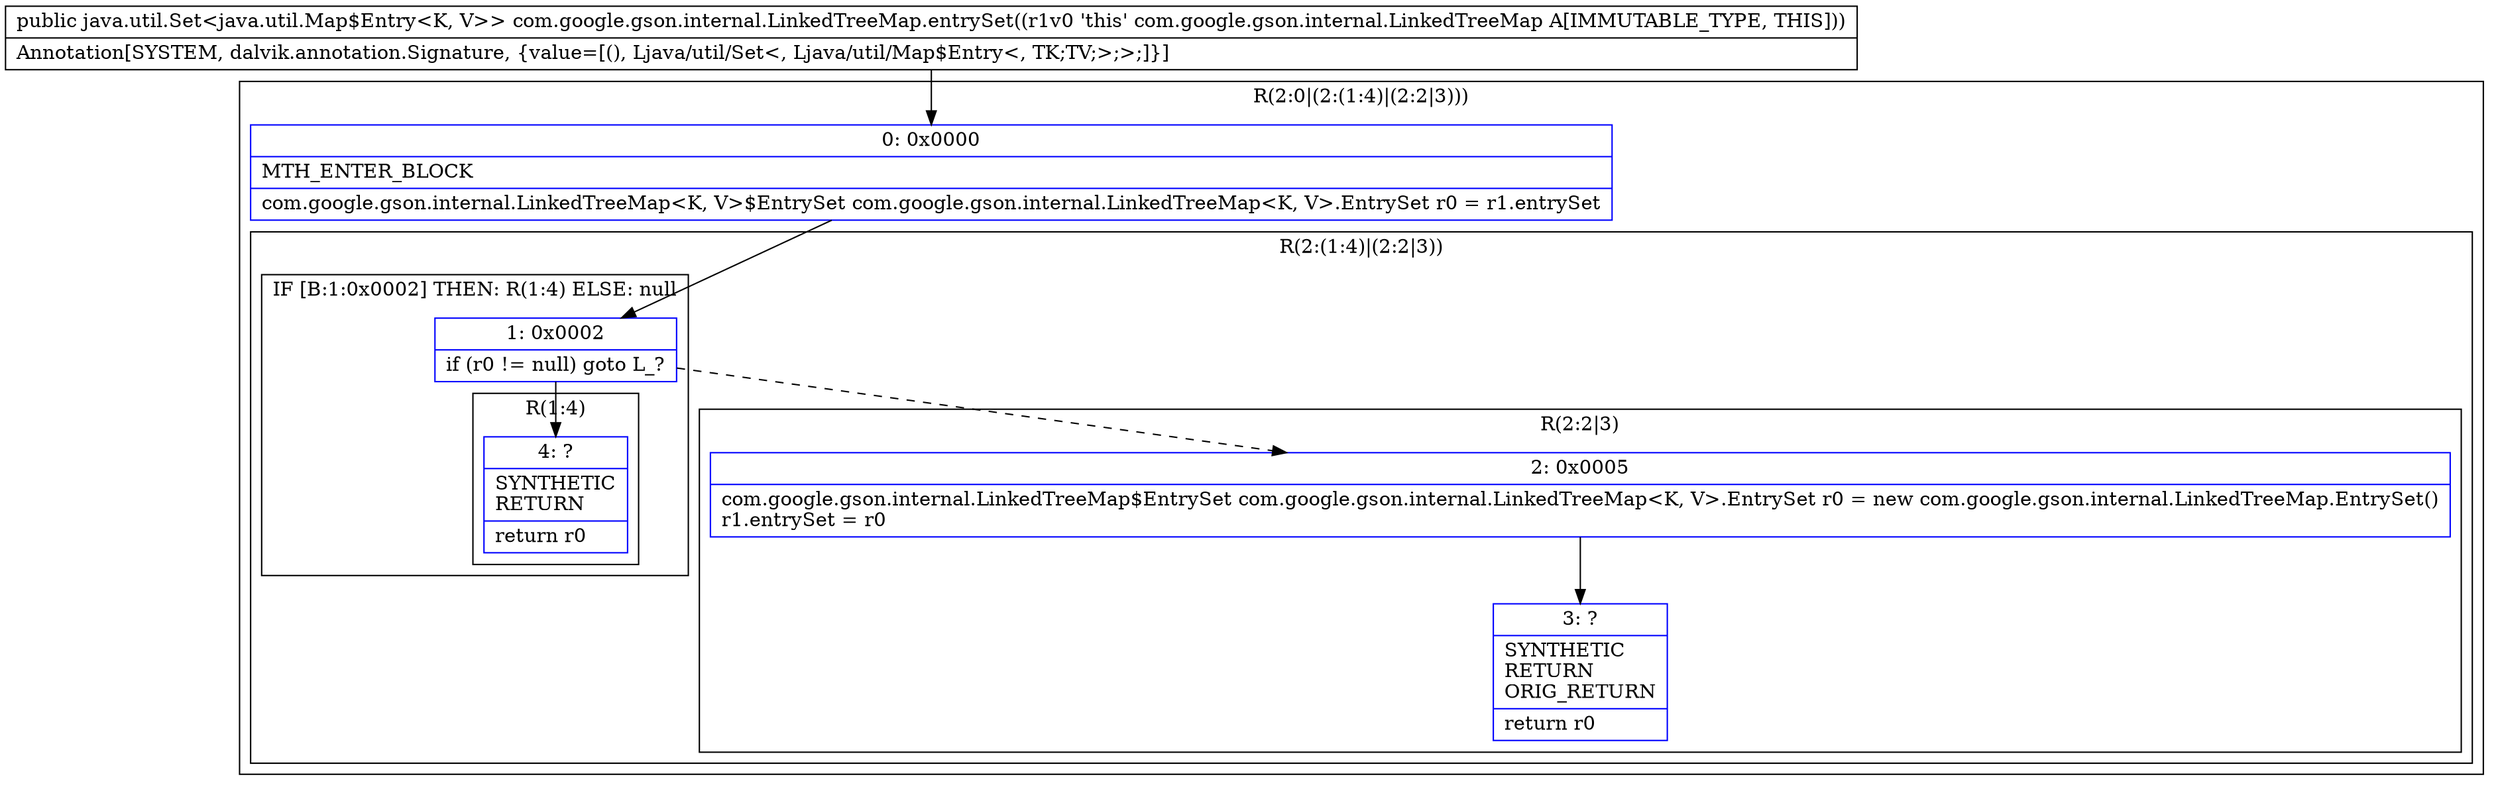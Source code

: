 digraph "CFG forcom.google.gson.internal.LinkedTreeMap.entrySet()Ljava\/util\/Set;" {
subgraph cluster_Region_172178999 {
label = "R(2:0|(2:(1:4)|(2:2|3)))";
node [shape=record,color=blue];
Node_0 [shape=record,label="{0\:\ 0x0000|MTH_ENTER_BLOCK\l|com.google.gson.internal.LinkedTreeMap\<K, V\>$EntrySet com.google.gson.internal.LinkedTreeMap\<K, V\>.EntrySet r0 = r1.entrySet\l}"];
subgraph cluster_Region_1050837225 {
label = "R(2:(1:4)|(2:2|3))";
node [shape=record,color=blue];
subgraph cluster_IfRegion_1739923168 {
label = "IF [B:1:0x0002] THEN: R(1:4) ELSE: null";
node [shape=record,color=blue];
Node_1 [shape=record,label="{1\:\ 0x0002|if (r0 != null) goto L_?\l}"];
subgraph cluster_Region_1805355302 {
label = "R(1:4)";
node [shape=record,color=blue];
Node_4 [shape=record,label="{4\:\ ?|SYNTHETIC\lRETURN\l|return r0\l}"];
}
}
subgraph cluster_Region_1789010896 {
label = "R(2:2|3)";
node [shape=record,color=blue];
Node_2 [shape=record,label="{2\:\ 0x0005|com.google.gson.internal.LinkedTreeMap$EntrySet com.google.gson.internal.LinkedTreeMap\<K, V\>.EntrySet r0 = new com.google.gson.internal.LinkedTreeMap.EntrySet()\lr1.entrySet = r0\l}"];
Node_3 [shape=record,label="{3\:\ ?|SYNTHETIC\lRETURN\lORIG_RETURN\l|return r0\l}"];
}
}
}
MethodNode[shape=record,label="{public java.util.Set\<java.util.Map$Entry\<K, V\>\> com.google.gson.internal.LinkedTreeMap.entrySet((r1v0 'this' com.google.gson.internal.LinkedTreeMap A[IMMUTABLE_TYPE, THIS]))  | Annotation[SYSTEM, dalvik.annotation.Signature, \{value=[(), Ljava\/util\/Set\<, Ljava\/util\/Map$Entry\<, TK;TV;\>;\>;]\}]\l}"];
MethodNode -> Node_0;
Node_0 -> Node_1;
Node_1 -> Node_2[style=dashed];
Node_1 -> Node_4;
Node_2 -> Node_3;
}

